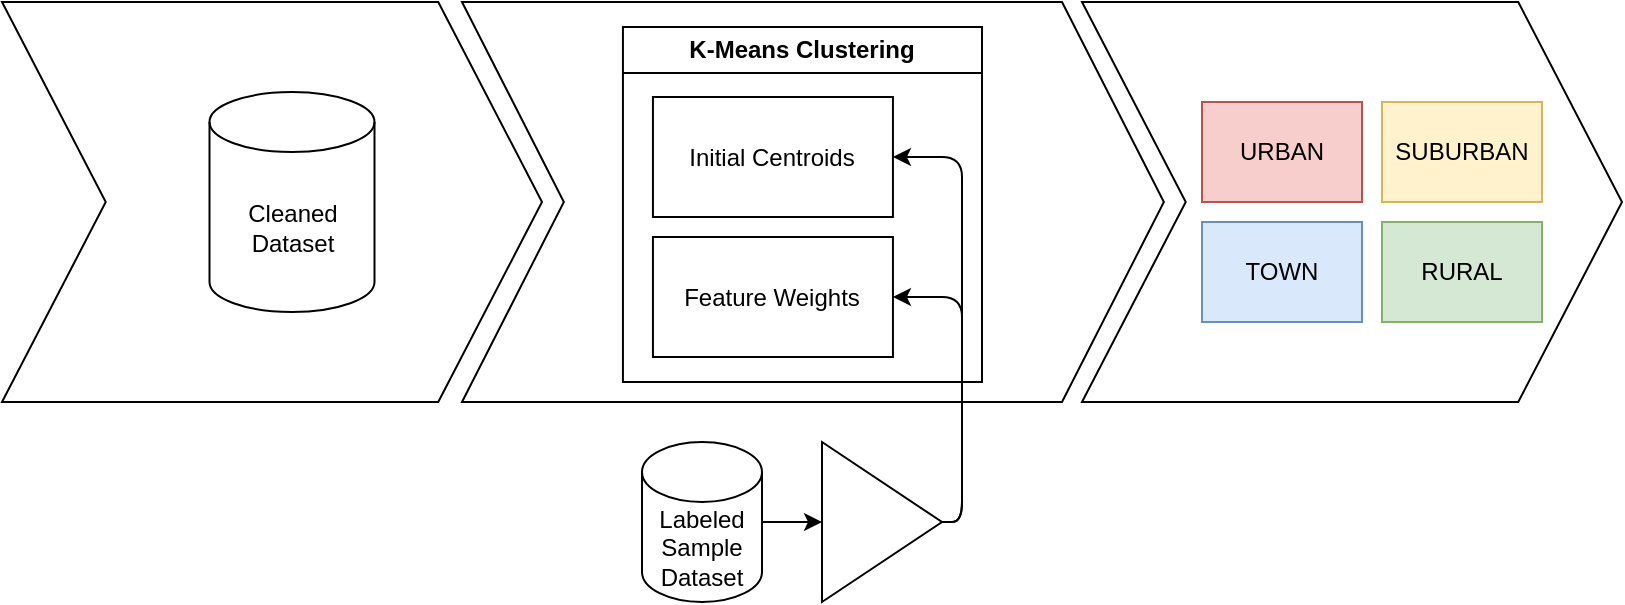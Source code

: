 <mxfile>
    <diagram id="DJHpV_MpXIw3TD5-279P" name="Page-1">
        <mxGraphModel dx="455" dy="1034" grid="1" gridSize="10" guides="1" tooltips="1" connect="1" arrows="1" fold="1" page="1" pageScale="1" pageWidth="850" pageHeight="1100" math="0" shadow="0">
            <root>
                <mxCell id="0"/>
                <mxCell id="1" parent="0"/>
                <mxCell id="18" value="" style="shape=step;perimeter=stepPerimeter;whiteSpace=wrap;html=1;fixedSize=1;rotation=0;size=50.93;fillColor=none;fontStyle=1" parent="1" vertex="1">
                    <mxGeometry x="580" y="50" width="350.94" height="200" as="geometry"/>
                </mxCell>
                <mxCell id="10" value="K-Means Clustering" style="swimlane;whiteSpace=wrap;html=1;" parent="1" vertex="1">
                    <mxGeometry x="660.47" y="62.5" width="179.53" height="177.5" as="geometry"/>
                </mxCell>
                <mxCell id="5" value="Feature Weights" style="rounded=0;whiteSpace=wrap;html=1;" parent="10" vertex="1">
                    <mxGeometry x="15" y="105" width="120" height="60" as="geometry"/>
                </mxCell>
                <mxCell id="6" value="Initial Centroids" style="rounded=0;whiteSpace=wrap;html=1;" parent="10" vertex="1">
                    <mxGeometry x="15" y="35" width="120" height="60" as="geometry"/>
                </mxCell>
                <mxCell id="15" value="" style="shape=step;perimeter=stepPerimeter;whiteSpace=wrap;html=1;fixedSize=1;rotation=0;size=51.87;fillColor=none;fontStyle=1" parent="1" vertex="1">
                    <mxGeometry x="890" y="50" width="270" height="200" as="geometry"/>
                </mxCell>
                <mxCell id="12" style="edgeStyle=none;html=1;exitX=0;exitY=0.5;exitDx=0;exitDy=0;exitPerimeter=0;entryX=0;entryY=0.5;entryDx=0;entryDy=0;" parent="1" source="2" target="11" edge="1">
                    <mxGeometry relative="1" as="geometry"/>
                </mxCell>
                <mxCell id="2" value="Labeled&lt;div&gt;Sample&lt;/div&gt;&lt;div&gt;Dataset&lt;/div&gt;" style="shape=cylinder3;whiteSpace=wrap;html=1;boundedLbl=1;backgroundOutline=1;size=15;" parent="1" vertex="1">
                    <mxGeometry x="670" y="270" width="60" height="80" as="geometry"/>
                </mxCell>
                <mxCell id="13" style="edgeStyle=orthogonalEdgeStyle;html=1;exitX=1;exitY=0.5;exitDx=0;exitDy=0;entryX=1;entryY=0.5;entryDx=0;entryDy=0;" parent="1" source="11" target="6" edge="1">
                    <mxGeometry relative="1" as="geometry"/>
                </mxCell>
                <mxCell id="14" style="edgeStyle=orthogonalEdgeStyle;html=1;exitX=1;exitY=0.5;exitDx=0;exitDy=0;entryX=1;entryY=0.5;entryDx=0;entryDy=0;" parent="1" source="11" target="5" edge="1">
                    <mxGeometry relative="1" as="geometry"/>
                </mxCell>
                <mxCell id="11" value="" style="triangle;whiteSpace=wrap;html=1;rotation=0;" parent="1" vertex="1">
                    <mxGeometry x="760" y="270" width="60" height="80" as="geometry"/>
                </mxCell>
                <mxCell id="4" value="Cleaned&lt;div&gt;Dataset&lt;/div&gt;" style="shape=cylinder3;whiteSpace=wrap;html=1;boundedLbl=1;backgroundOutline=1;size=15;" parent="1" vertex="1">
                    <mxGeometry x="453.75" y="95" width="82.5" height="110" as="geometry"/>
                </mxCell>
                <mxCell id="19" value="URBAN" style="rounded=0;whiteSpace=wrap;html=1;fillColor=#f8cecc;strokeColor=#b85450;" parent="1" vertex="1">
                    <mxGeometry x="950" y="100" width="80" height="50" as="geometry"/>
                </mxCell>
                <mxCell id="20" value="SUBURBAN" style="rounded=0;whiteSpace=wrap;html=1;fillColor=#fff2cc;strokeColor=#d6b656;" parent="1" vertex="1">
                    <mxGeometry x="1040" y="100" width="80" height="50" as="geometry"/>
                </mxCell>
                <mxCell id="21" value="TOWN" style="rounded=0;whiteSpace=wrap;html=1;fillColor=#dae8fc;strokeColor=#6c8ebf;" parent="1" vertex="1">
                    <mxGeometry x="950" y="160" width="80" height="50" as="geometry"/>
                </mxCell>
                <mxCell id="24" value="" style="shape=step;perimeter=stepPerimeter;whiteSpace=wrap;html=1;fixedSize=1;rotation=0;size=51.87;fillColor=none;fontStyle=1" vertex="1" parent="1">
                    <mxGeometry x="350.0" y="50" width="270" height="200" as="geometry"/>
                </mxCell>
                <mxCell id="22" value="RURAL" style="rounded=0;whiteSpace=wrap;html=1;fillColor=#d5e8d4;strokeColor=#82b366;" parent="1" vertex="1">
                    <mxGeometry x="1040" y="160" width="80" height="50" as="geometry"/>
                </mxCell>
            </root>
        </mxGraphModel>
    </diagram>
</mxfile>